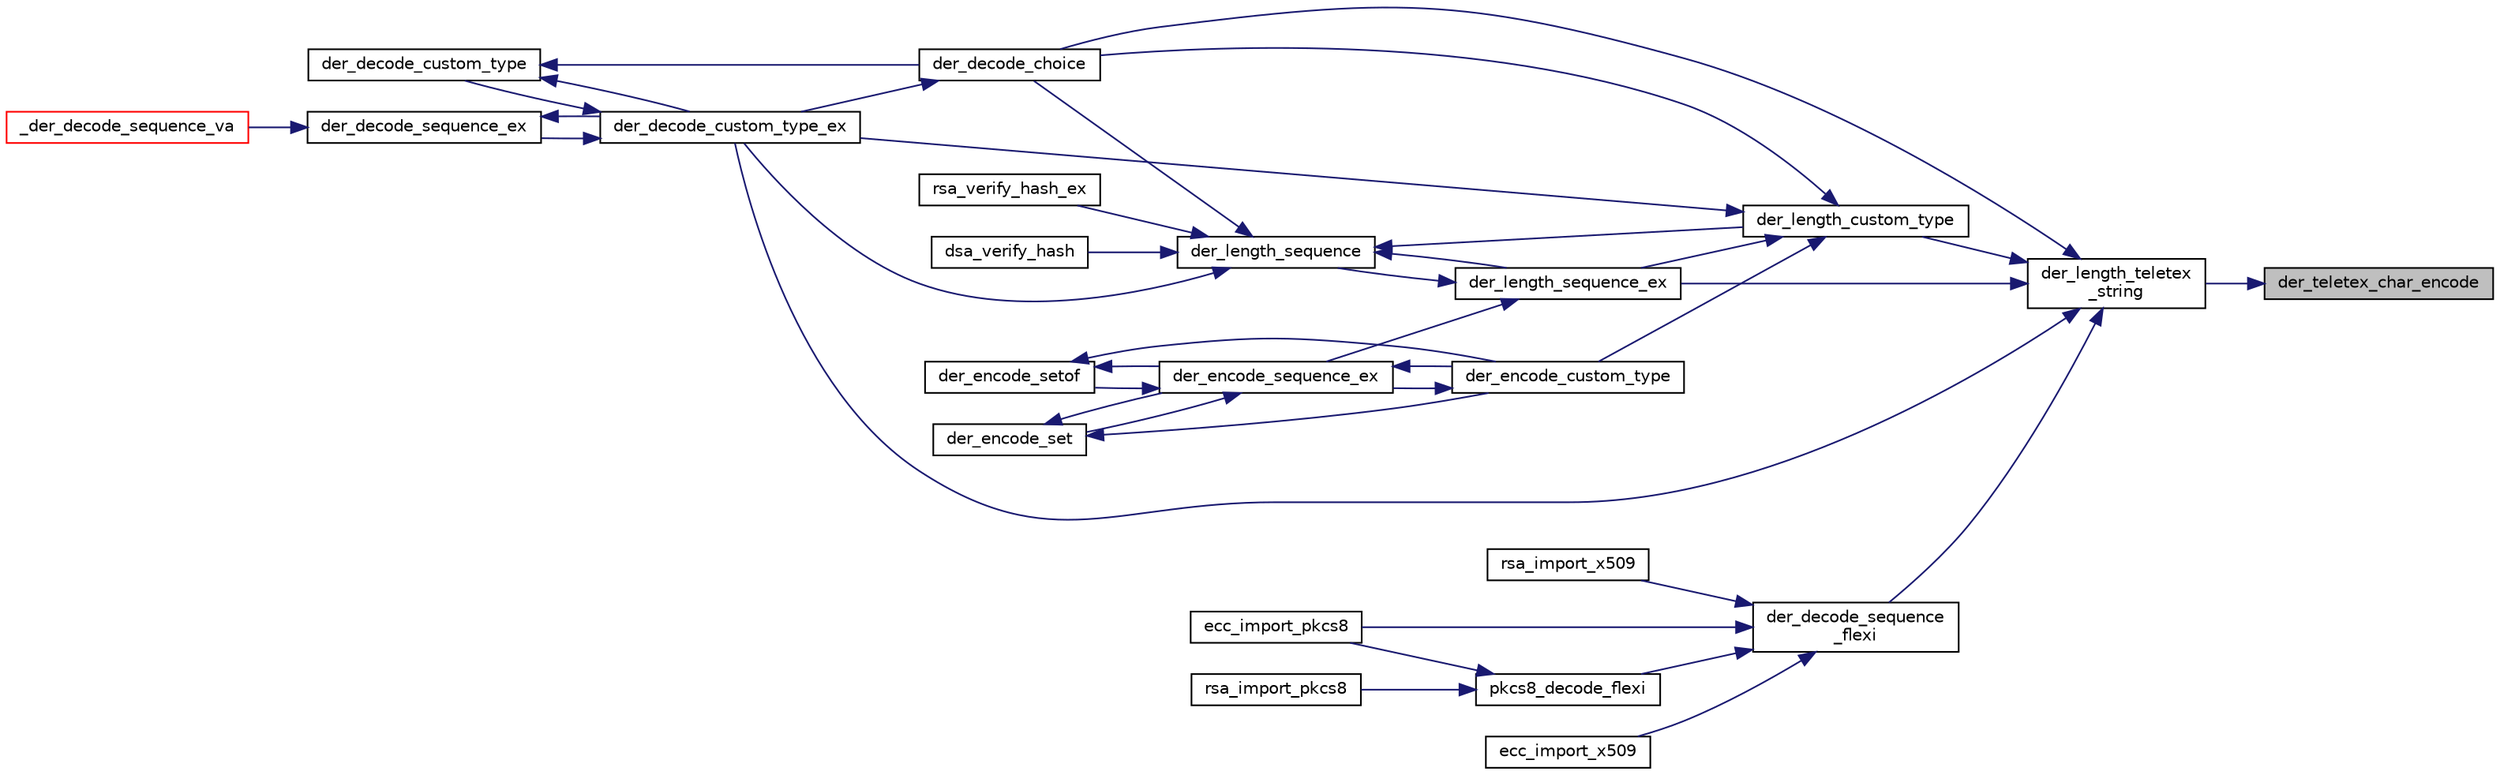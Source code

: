 digraph "der_teletex_char_encode"
{
 // LATEX_PDF_SIZE
  edge [fontname="Helvetica",fontsize="10",labelfontname="Helvetica",labelfontsize="10"];
  node [fontname="Helvetica",fontsize="10",shape=record];
  rankdir="RL";
  Node408 [label="der_teletex_char_encode",height=0.2,width=0.4,color="black", fillcolor="grey75", style="filled", fontcolor="black",tooltip=" "];
  Node408 -> Node409 [dir="back",color="midnightblue",fontsize="10",style="solid",fontname="Helvetica"];
  Node409 [label="der_length_teletex\l_string",height=0.2,width=0.4,color="black", fillcolor="white", style="filled",URL="$der__length__teletex__string_8c.html#a2b3c8aa9d2c26839f9100fdc0286cd93",tooltip="Gets length of DER encoding of teletex STRING."];
  Node409 -> Node410 [dir="back",color="midnightblue",fontsize="10",style="solid",fontname="Helvetica"];
  Node410 [label="der_decode_choice",height=0.2,width=0.4,color="black", fillcolor="white", style="filled",URL="$der__decode__choice_8c.html#abbc3f8406cbf0c2d75b1c801192dcad4",tooltip="Decode a CHOICE."];
  Node410 -> Node411 [dir="back",color="midnightblue",fontsize="10",style="solid",fontname="Helvetica"];
  Node411 [label="der_decode_custom_type_ex",height=0.2,width=0.4,color="black", fillcolor="white", style="filled",URL="$der__decode__custom__type_8c.html#aaa3acc13042e5d9244ac279a354775fe",tooltip="Extended-decode a Custom type."];
  Node411 -> Node412 [dir="back",color="midnightblue",fontsize="10",style="solid",fontname="Helvetica"];
  Node412 [label="der_decode_custom_type",height=0.2,width=0.4,color="black", fillcolor="white", style="filled",URL="$der__decode__custom__type_8c.html#a698f6c64586707819ebd6f90a14264e8",tooltip="Decode a Custom type."];
  Node412 -> Node410 [dir="back",color="midnightblue",fontsize="10",style="solid",fontname="Helvetica"];
  Node412 -> Node411 [dir="back",color="midnightblue",fontsize="10",style="solid",fontname="Helvetica"];
  Node411 -> Node413 [dir="back",color="midnightblue",fontsize="10",style="solid",fontname="Helvetica"];
  Node413 [label="der_decode_sequence_ex",height=0.2,width=0.4,color="black", fillcolor="white", style="filled",URL="$der__decode__sequence__ex_8c.html#a388cbc3f5c404637bc51f9dfb2d4f677",tooltip="Decode a SEQUENCE."];
  Node413 -> Node411 [dir="back",color="midnightblue",fontsize="10",style="solid",fontname="Helvetica"];
  Node413 -> Node414 [dir="back",color="midnightblue",fontsize="10",style="solid",fontname="Helvetica"];
  Node414 [label="_der_decode_sequence_va",height=0.2,width=0.4,color="red", fillcolor="white", style="filled",URL="$der__decode__sequence__multi_8c.html#a1c505b541a0ed6ddcdccc8ddcef9ed9e",tooltip="Decode a SEQUENCE type using a VA list."];
  Node409 -> Node411 [dir="back",color="midnightblue",fontsize="10",style="solid",fontname="Helvetica"];
  Node409 -> Node428 [dir="back",color="midnightblue",fontsize="10",style="solid",fontname="Helvetica"];
  Node428 [label="der_length_custom_type",height=0.2,width=0.4,color="black", fillcolor="white", style="filled",URL="$der__length__custom__type_8c.html#aff691792e4f0be46252fad3b9aa4955c",tooltip="Get the length of a DER custom type."];
  Node428 -> Node410 [dir="back",color="midnightblue",fontsize="10",style="solid",fontname="Helvetica"];
  Node428 -> Node411 [dir="back",color="midnightblue",fontsize="10",style="solid",fontname="Helvetica"];
  Node428 -> Node429 [dir="back",color="midnightblue",fontsize="10",style="solid",fontname="Helvetica"];
  Node429 [label="der_encode_custom_type",height=0.2,width=0.4,color="black", fillcolor="white", style="filled",URL="$der__encode__custom__type_8c.html#a20c801e1d73f944c7f43acc2228211b2",tooltip="Encode a Custom Type."];
  Node429 -> Node430 [dir="back",color="midnightblue",fontsize="10",style="solid",fontname="Helvetica"];
  Node430 [label="der_encode_sequence_ex",height=0.2,width=0.4,color="black", fillcolor="white", style="filled",URL="$der__encode__sequence__ex_8c.html#af435bfc378dd9f42af2a211c0fe1aced",tooltip="Encode a SEQUENCE."];
  Node430 -> Node429 [dir="back",color="midnightblue",fontsize="10",style="solid",fontname="Helvetica"];
  Node430 -> Node431 [dir="back",color="midnightblue",fontsize="10",style="solid",fontname="Helvetica"];
  Node431 [label="der_encode_set",height=0.2,width=0.4,color="black", fillcolor="white", style="filled",URL="$der__encode__set_8c.html#a4aa04a42171146d2f510e41b84dd72f1",tooltip=" "];
  Node431 -> Node429 [dir="back",color="midnightblue",fontsize="10",style="solid",fontname="Helvetica"];
  Node431 -> Node430 [dir="back",color="midnightblue",fontsize="10",style="solid",fontname="Helvetica"];
  Node430 -> Node432 [dir="back",color="midnightblue",fontsize="10",style="solid",fontname="Helvetica"];
  Node432 [label="der_encode_setof",height=0.2,width=0.4,color="black", fillcolor="white", style="filled",URL="$der__encode__setof_8c.html#a5187d93224e9b002d4e7db8c7d721339",tooltip="Encode a SETOF stucture."];
  Node432 -> Node429 [dir="back",color="midnightblue",fontsize="10",style="solid",fontname="Helvetica"];
  Node432 -> Node430 [dir="back",color="midnightblue",fontsize="10",style="solid",fontname="Helvetica"];
  Node428 -> Node433 [dir="back",color="midnightblue",fontsize="10",style="solid",fontname="Helvetica"];
  Node433 [label="der_length_sequence_ex",height=0.2,width=0.4,color="black", fillcolor="white", style="filled",URL="$der__length__sequence_8c.html#ad3804ae56675e41a9d142c62d6c3bb2d",tooltip=" "];
  Node433 -> Node430 [dir="back",color="midnightblue",fontsize="10",style="solid",fontname="Helvetica"];
  Node433 -> Node434 [dir="back",color="midnightblue",fontsize="10",style="solid",fontname="Helvetica"];
  Node434 [label="der_length_sequence",height=0.2,width=0.4,color="black", fillcolor="white", style="filled",URL="$der__length__sequence_8c.html#a46c60ff7d1e17a527913809bffe41546",tooltip="Get the length of a DER sequence."];
  Node434 -> Node410 [dir="back",color="midnightblue",fontsize="10",style="solid",fontname="Helvetica"];
  Node434 -> Node411 [dir="back",color="midnightblue",fontsize="10",style="solid",fontname="Helvetica"];
  Node434 -> Node428 [dir="back",color="midnightblue",fontsize="10",style="solid",fontname="Helvetica"];
  Node434 -> Node433 [dir="back",color="midnightblue",fontsize="10",style="solid",fontname="Helvetica"];
  Node434 -> Node435 [dir="back",color="midnightblue",fontsize="10",style="solid",fontname="Helvetica"];
  Node435 [label="dsa_verify_hash",height=0.2,width=0.4,color="black", fillcolor="white", style="filled",URL="$dsa__verify__hash_8c.html#ac636d46984e6c51a1e60a3d27a5a7da1",tooltip="Verify a DSA signature."];
  Node434 -> Node436 [dir="back",color="midnightblue",fontsize="10",style="solid",fontname="Helvetica"];
  Node436 [label="rsa_verify_hash_ex",height=0.2,width=0.4,color="black", fillcolor="white", style="filled",URL="$rsa__verify__hash_8c.html#af3e9ec6fff93de785cd2528f5b295ca2",tooltip="PKCS #1 de-sign then v1.5 or PSS depad."];
  Node409 -> Node437 [dir="back",color="midnightblue",fontsize="10",style="solid",fontname="Helvetica"];
  Node437 [label="der_decode_sequence\l_flexi",height=0.2,width=0.4,color="black", fillcolor="white", style="filled",URL="$der__decode__sequence__flexi_8c.html#acec68888a6eae3b64f54b37cfb43d9b1",tooltip="ASN.1 DER Flexi(ble) decoder will decode arbitrary DER packets and create a linked list of the decode..."];
  Node437 -> Node438 [dir="back",color="midnightblue",fontsize="10",style="solid",fontname="Helvetica"];
  Node438 [label="pkcs8_decode_flexi",height=0.2,width=0.4,color="black", fillcolor="white", style="filled",URL="$pkcs8__decode__flexi_8c.html#a1b0d8fcf234d94638b2554ccea725003",tooltip="PKCS#8 decrypt if necessary & flexi-decode."];
  Node438 -> Node439 [dir="back",color="midnightblue",fontsize="10",style="solid",fontname="Helvetica"];
  Node439 [label="ecc_import_pkcs8",height=0.2,width=0.4,color="black", fillcolor="white", style="filled",URL="$ecc__import__pkcs8_8c.html#a0f0e747f119685eee3cc412f4480c52e",tooltip=" "];
  Node438 -> Node423 [dir="back",color="midnightblue",fontsize="10",style="solid",fontname="Helvetica"];
  Node423 [label="rsa_import_pkcs8",height=0.2,width=0.4,color="black", fillcolor="white", style="filled",URL="$rsa__import__pkcs8_8c.html#a3d44c6233a326316f7fb01c9d834fad4",tooltip="Import an RSAPublicKey or RSAPrivateKey in PKCS#8 format."];
  Node437 -> Node439 [dir="back",color="midnightblue",fontsize="10",style="solid",fontname="Helvetica"];
  Node437 -> Node440 [dir="back",color="midnightblue",fontsize="10",style="solid",fontname="Helvetica"];
  Node440 [label="ecc_import_x509",height=0.2,width=0.4,color="black", fillcolor="white", style="filled",URL="$ecc__import__x509_8c.html#abd7477bc1144cdfd4f9e2da835eefbf6",tooltip="Import an ECC key from a X.509 certificate."];
  Node437 -> Node424 [dir="back",color="midnightblue",fontsize="10",style="solid",fontname="Helvetica"];
  Node424 [label="rsa_import_x509",height=0.2,width=0.4,color="black", fillcolor="white", style="filled",URL="$rsa__import__x509_8c.html#af7fd232bdc803e8d3f8a109dc171110d",tooltip="Import an RSA key from a X.509 certificate."];
  Node409 -> Node433 [dir="back",color="midnightblue",fontsize="10",style="solid",fontname="Helvetica"];
}
